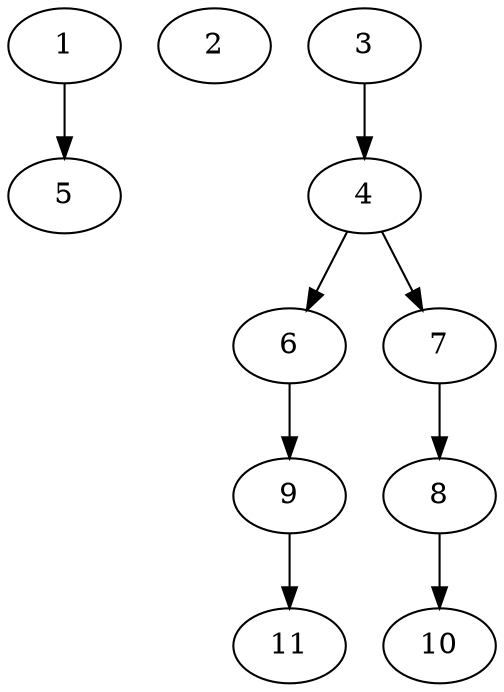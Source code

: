// DAG (tier=1-easy, mode=compute, n=11, ccr=0.273, fat=0.482, density=0.345, regular=0.765, jump=0.067, mindata=262144, maxdata=2097152)
// DAG automatically generated by daggen at Sun Aug 24 16:33:32 2025
// /home/ermia/Project/Environments/daggen/bin/daggen --dot --ccr 0.273 --fat 0.482 --regular 0.765 --density 0.345 --jump 0.067 --mindata 262144 --maxdata 2097152 -n 11 
digraph G {
  1 [size="29869486425243648", alpha="0.08", expect_size="14934743212621824"]
  1 -> 5 [size ="770149711872"]
  2 [size="1392416125244661", alpha="0.04", expect_size="696208062622330"]
  3 [size="12711952461317540", alpha="0.14", expect_size="6355976230658770"]
  3 -> 4 [size ="16748434685952"]
  4 [size="29121919710938", alpha="0.02", expect_size="14560959855469"]
  4 -> 6 [size ="2097152000000"]
  4 -> 7 [size ="2097152000000"]
  5 [size="30656139883017656", alpha="0.19", expect_size="15328069941508828"]
  6 [size="64111669283044", alpha="0.15", expect_size="32055834641522"]
  6 -> 9 [size ="5129835118592"]
  7 [size="5944062519139106816", alpha="0.07", expect_size="2972031259569553408"]
  7 -> 8 [size ="26250982719488"]
  8 [size="1218295935184928768", alpha="0.09", expect_size="609147967592464384"]
  8 -> 10 [size ="9125538824192"]
  9 [size="451855366123398", alpha="0.10", expect_size="225927683061699"]
  9 -> 11 [size ="18028427214848"]
  10 [size="89031730279464", alpha="0.16", expect_size="44515865139732"]
  11 [size="5036933659572043776", alpha="0.19", expect_size="2518466829786021888"]
}